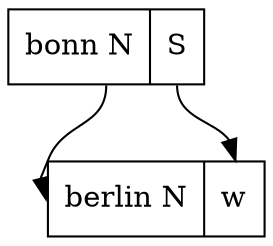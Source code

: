 // Test compass directions and port names
// Note: This graph does not have a name, as the ID is optional
digraph {

  bonn [ label="<N> bonn N | <S> S" shape=record]
  berlin [ label="<N> berlin N | <w> w" shape=record]

  bonn:S -> berlin:w
  bonn:s -> berlin:N:w

}
